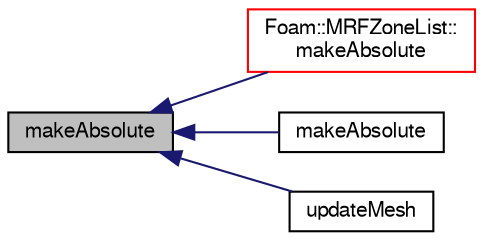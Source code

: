 digraph "makeAbsolute"
{
  bgcolor="transparent";
  edge [fontname="FreeSans",fontsize="10",labelfontname="FreeSans",labelfontsize="10"];
  node [fontname="FreeSans",fontsize="10",shape=record];
  rankdir="LR";
  Node410 [label="makeAbsolute",height=0.2,width=0.4,color="black", fillcolor="grey75", style="filled", fontcolor="black"];
  Node410 -> Node411 [dir="back",color="midnightblue",fontsize="10",style="solid",fontname="FreeSans"];
  Node411 [label="Foam::MRFZoneList::\lmakeAbsolute",height=0.2,width=0.4,color="red",URL="$a21902.html#a8af73e040f6428dc8928b81087ee9ecd",tooltip="Make the given relative velocity absolute within the MRF region. "];
  Node410 -> Node413 [dir="back",color="midnightblue",fontsize="10",style="solid",fontname="FreeSans"];
  Node413 [label="makeAbsolute",height=0.2,width=0.4,color="black",URL="$a21898.html#a92bfad8516557c6427ff62f0527b72c8",tooltip="Make the given relative flux absolute within the MRF region. "];
  Node410 -> Node414 [dir="back",color="midnightblue",fontsize="10",style="solid",fontname="FreeSans"];
  Node414 [label="updateMesh",height=0.2,width=0.4,color="black",URL="$a21898.html#a9c8cde0b192708d622d874f8cc2df66d",tooltip="Update the mesh corresponding to given map. "];
}
